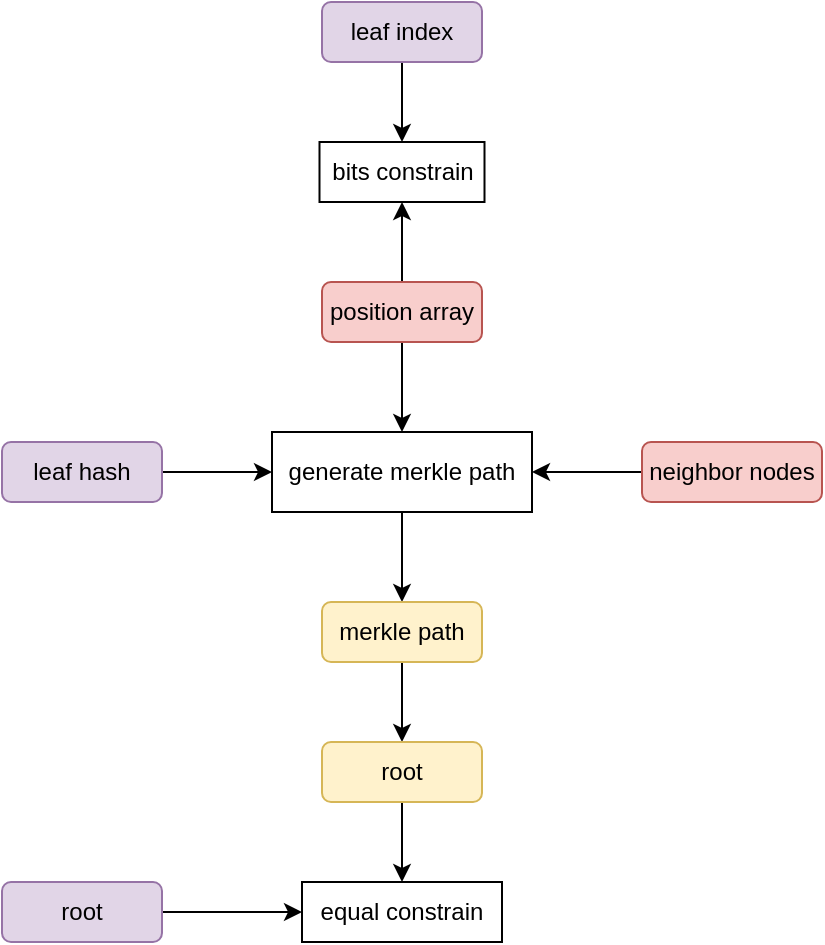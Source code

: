 <mxfile version="20.2.8" type="device"><diagram id="jssZzs0WlATG6St3aQRK" name="第 1 页"><mxGraphModel dx="569" dy="343" grid="1" gridSize="10" guides="1" tooltips="1" connect="1" arrows="1" fold="1" page="1" pageScale="1" pageWidth="827" pageHeight="1169" math="0" shadow="0"><root><mxCell id="0"/><mxCell id="1" parent="0"/><mxCell id="_snTS0Tt9tCZxPNZO0C_-23" style="edgeStyle=orthogonalEdgeStyle;rounded=0;orthogonalLoop=1;jettySize=auto;html=1;exitX=0.5;exitY=1;exitDx=0;exitDy=0;entryX=0.5;entryY=0;entryDx=0;entryDy=0;" parent="1" source="_RCL0g_5FV4GtlWseP_g-70" target="XytNk7ruH4RdQLKpHGnv-1" edge="1"><mxGeometry relative="1" as="geometry"><mxPoint x="411.24" y="460" as="targetPoint"/></mxGeometry></mxCell><mxCell id="_RCL0g_5FV4GtlWseP_g-70" value="generate merkle path" style="rounded=0;whiteSpace=wrap;html=1;" parent="1" vertex="1"><mxGeometry x="345" y="375" width="130" height="40" as="geometry"/></mxCell><mxCell id="zxa-Ljz9o9bwMXzNrzsG-1" style="edgeStyle=orthogonalEdgeStyle;rounded=0;orthogonalLoop=1;jettySize=auto;html=1;exitX=0.5;exitY=1;exitDx=0;exitDy=0;entryX=0.5;entryY=0;entryDx=0;entryDy=0;" parent="1" source="_snTS0Tt9tCZxPNZO0C_-7" target="_RCL0g_5FV4GtlWseP_g-70" edge="1"><mxGeometry relative="1" as="geometry"/></mxCell><mxCell id="vFPmP0Pgyvsncvs9u0O1-3" style="edgeStyle=orthogonalEdgeStyle;rounded=0;orthogonalLoop=1;jettySize=auto;html=1;exitX=0.5;exitY=0;exitDx=0;exitDy=0;entryX=0.5;entryY=1;entryDx=0;entryDy=0;" parent="1" source="_snTS0Tt9tCZxPNZO0C_-7" target="vFPmP0Pgyvsncvs9u0O1-1" edge="1"><mxGeometry relative="1" as="geometry"/></mxCell><mxCell id="_snTS0Tt9tCZxPNZO0C_-7" value="position array" style="rounded=1;whiteSpace=wrap;html=1;fontFamily=Helvetica;fillColor=#f8cecc;strokeColor=#b85450;" parent="1" vertex="1"><mxGeometry x="370" y="300" width="80" height="30" as="geometry"/></mxCell><mxCell id="_snTS0Tt9tCZxPNZO0C_-18" style="edgeStyle=orthogonalEdgeStyle;rounded=0;orthogonalLoop=1;jettySize=auto;html=1;exitX=0.5;exitY=1;exitDx=0;exitDy=0;entryX=0.5;entryY=0;entryDx=0;entryDy=0;" parent="1" source="_snTS0Tt9tCZxPNZO0C_-13" edge="1"><mxGeometry relative="1" as="geometry"><mxPoint x="410" y="230" as="targetPoint"/></mxGeometry></mxCell><mxCell id="_snTS0Tt9tCZxPNZO0C_-13" value="leaf index" style="rounded=1;whiteSpace=wrap;html=1;fontFamily=Helvetica;fillColor=#e1d5e7;strokeColor=#9673a6;" parent="1" vertex="1"><mxGeometry x="370" y="160" width="80" height="30" as="geometry"/></mxCell><mxCell id="_snTS0Tt9tCZxPNZO0C_-21" style="edgeStyle=orthogonalEdgeStyle;rounded=0;orthogonalLoop=1;jettySize=auto;html=1;exitX=1;exitY=0.5;exitDx=0;exitDy=0;entryX=0;entryY=0.5;entryDx=0;entryDy=0;" parent="1" source="_snTS0Tt9tCZxPNZO0C_-20" target="_RCL0g_5FV4GtlWseP_g-70" edge="1"><mxGeometry relative="1" as="geometry"/></mxCell><mxCell id="_snTS0Tt9tCZxPNZO0C_-20" value="leaf hash" style="rounded=1;whiteSpace=wrap;html=1;fontFamily=Helvetica;fillColor=#e1d5e7;strokeColor=#9673a6;" parent="1" vertex="1"><mxGeometry x="210" y="380" width="80" height="30" as="geometry"/></mxCell><mxCell id="_snTS0Tt9tCZxPNZO0C_-28" value="" style="edgeStyle=orthogonalEdgeStyle;rounded=0;orthogonalLoop=1;jettySize=auto;html=1;exitX=0.5;exitY=1;exitDx=0;exitDy=0;" parent="1" source="XytNk7ruH4RdQLKpHGnv-1" target="_snTS0Tt9tCZxPNZO0C_-24" edge="1"><mxGeometry relative="1" as="geometry"><mxPoint x="411.24" y="490" as="sourcePoint"/></mxGeometry></mxCell><mxCell id="_snTS0Tt9tCZxPNZO0C_-30" value="" style="edgeStyle=orthogonalEdgeStyle;rounded=0;orthogonalLoop=1;jettySize=auto;html=1;" parent="1" source="_snTS0Tt9tCZxPNZO0C_-24" target="_snTS0Tt9tCZxPNZO0C_-29" edge="1"><mxGeometry relative="1" as="geometry"/></mxCell><mxCell id="_snTS0Tt9tCZxPNZO0C_-24" value="root" style="rounded=1;whiteSpace=wrap;html=1;fontFamily=Helvetica;fillColor=#fff2cc;strokeColor=#d6b656;" parent="1" vertex="1"><mxGeometry x="370" y="530" width="80" height="30" as="geometry"/></mxCell><mxCell id="_snTS0Tt9tCZxPNZO0C_-29" value="equal constrain" style="rounded=0;whiteSpace=wrap;html=1;" parent="1" vertex="1"><mxGeometry x="360" y="600" width="100" height="30" as="geometry"/></mxCell><mxCell id="_snTS0Tt9tCZxPNZO0C_-46" style="edgeStyle=orthogonalEdgeStyle;rounded=0;orthogonalLoop=1;jettySize=auto;html=1;exitX=1;exitY=0.5;exitDx=0;exitDy=0;entryX=0;entryY=0.5;entryDx=0;entryDy=0;" parent="1" source="_snTS0Tt9tCZxPNZO0C_-31" target="_snTS0Tt9tCZxPNZO0C_-29" edge="1"><mxGeometry relative="1" as="geometry"/></mxCell><mxCell id="_snTS0Tt9tCZxPNZO0C_-31" value="root" style="rounded=1;whiteSpace=wrap;html=1;fontFamily=Helvetica;fillColor=#e1d5e7;strokeColor=#9673a6;" parent="1" vertex="1"><mxGeometry x="210" y="600" width="80" height="30" as="geometry"/></mxCell><mxCell id="zxa-Ljz9o9bwMXzNrzsG-3" style="edgeStyle=orthogonalEdgeStyle;rounded=0;orthogonalLoop=1;jettySize=auto;html=1;exitX=0;exitY=0.5;exitDx=0;exitDy=0;" parent="1" source="zxa-Ljz9o9bwMXzNrzsG-2" target="_RCL0g_5FV4GtlWseP_g-70" edge="1"><mxGeometry relative="1" as="geometry"/></mxCell><mxCell id="zxa-Ljz9o9bwMXzNrzsG-2" value="neighbor nodes" style="rounded=1;whiteSpace=wrap;html=1;fontFamily=Helvetica;fillColor=#f8cecc;strokeColor=#b85450;" parent="1" vertex="1"><mxGeometry x="530" y="380" width="90" height="30" as="geometry"/></mxCell><mxCell id="vFPmP0Pgyvsncvs9u0O1-1" value="bits constrain" style="rounded=0;whiteSpace=wrap;html=1;" parent="1" vertex="1"><mxGeometry x="368.75" y="230" width="82.5" height="30" as="geometry"/></mxCell><mxCell id="XytNk7ruH4RdQLKpHGnv-1" value="merkle path" style="rounded=1;whiteSpace=wrap;html=1;fontFamily=Helvetica;fillColor=#fff2cc;strokeColor=#d6b656;" vertex="1" parent="1"><mxGeometry x="370" y="460" width="80" height="30" as="geometry"/></mxCell></root></mxGraphModel></diagram></mxfile>